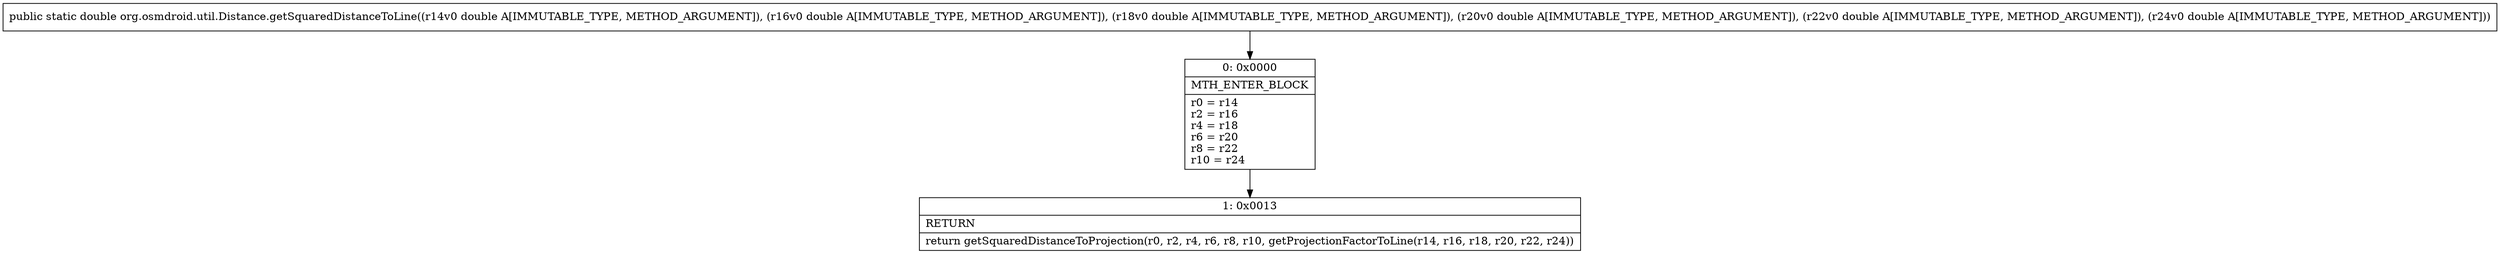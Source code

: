 digraph "CFG fororg.osmdroid.util.Distance.getSquaredDistanceToLine(DDDDDD)D" {
Node_0 [shape=record,label="{0\:\ 0x0000|MTH_ENTER_BLOCK\l|r0 = r14\lr2 = r16\lr4 = r18\lr6 = r20\lr8 = r22\lr10 = r24\l}"];
Node_1 [shape=record,label="{1\:\ 0x0013|RETURN\l|return getSquaredDistanceToProjection(r0, r2, r4, r6, r8, r10, getProjectionFactorToLine(r14, r16, r18, r20, r22, r24))\l}"];
MethodNode[shape=record,label="{public static double org.osmdroid.util.Distance.getSquaredDistanceToLine((r14v0 double A[IMMUTABLE_TYPE, METHOD_ARGUMENT]), (r16v0 double A[IMMUTABLE_TYPE, METHOD_ARGUMENT]), (r18v0 double A[IMMUTABLE_TYPE, METHOD_ARGUMENT]), (r20v0 double A[IMMUTABLE_TYPE, METHOD_ARGUMENT]), (r22v0 double A[IMMUTABLE_TYPE, METHOD_ARGUMENT]), (r24v0 double A[IMMUTABLE_TYPE, METHOD_ARGUMENT])) }"];
MethodNode -> Node_0;
Node_0 -> Node_1;
}

